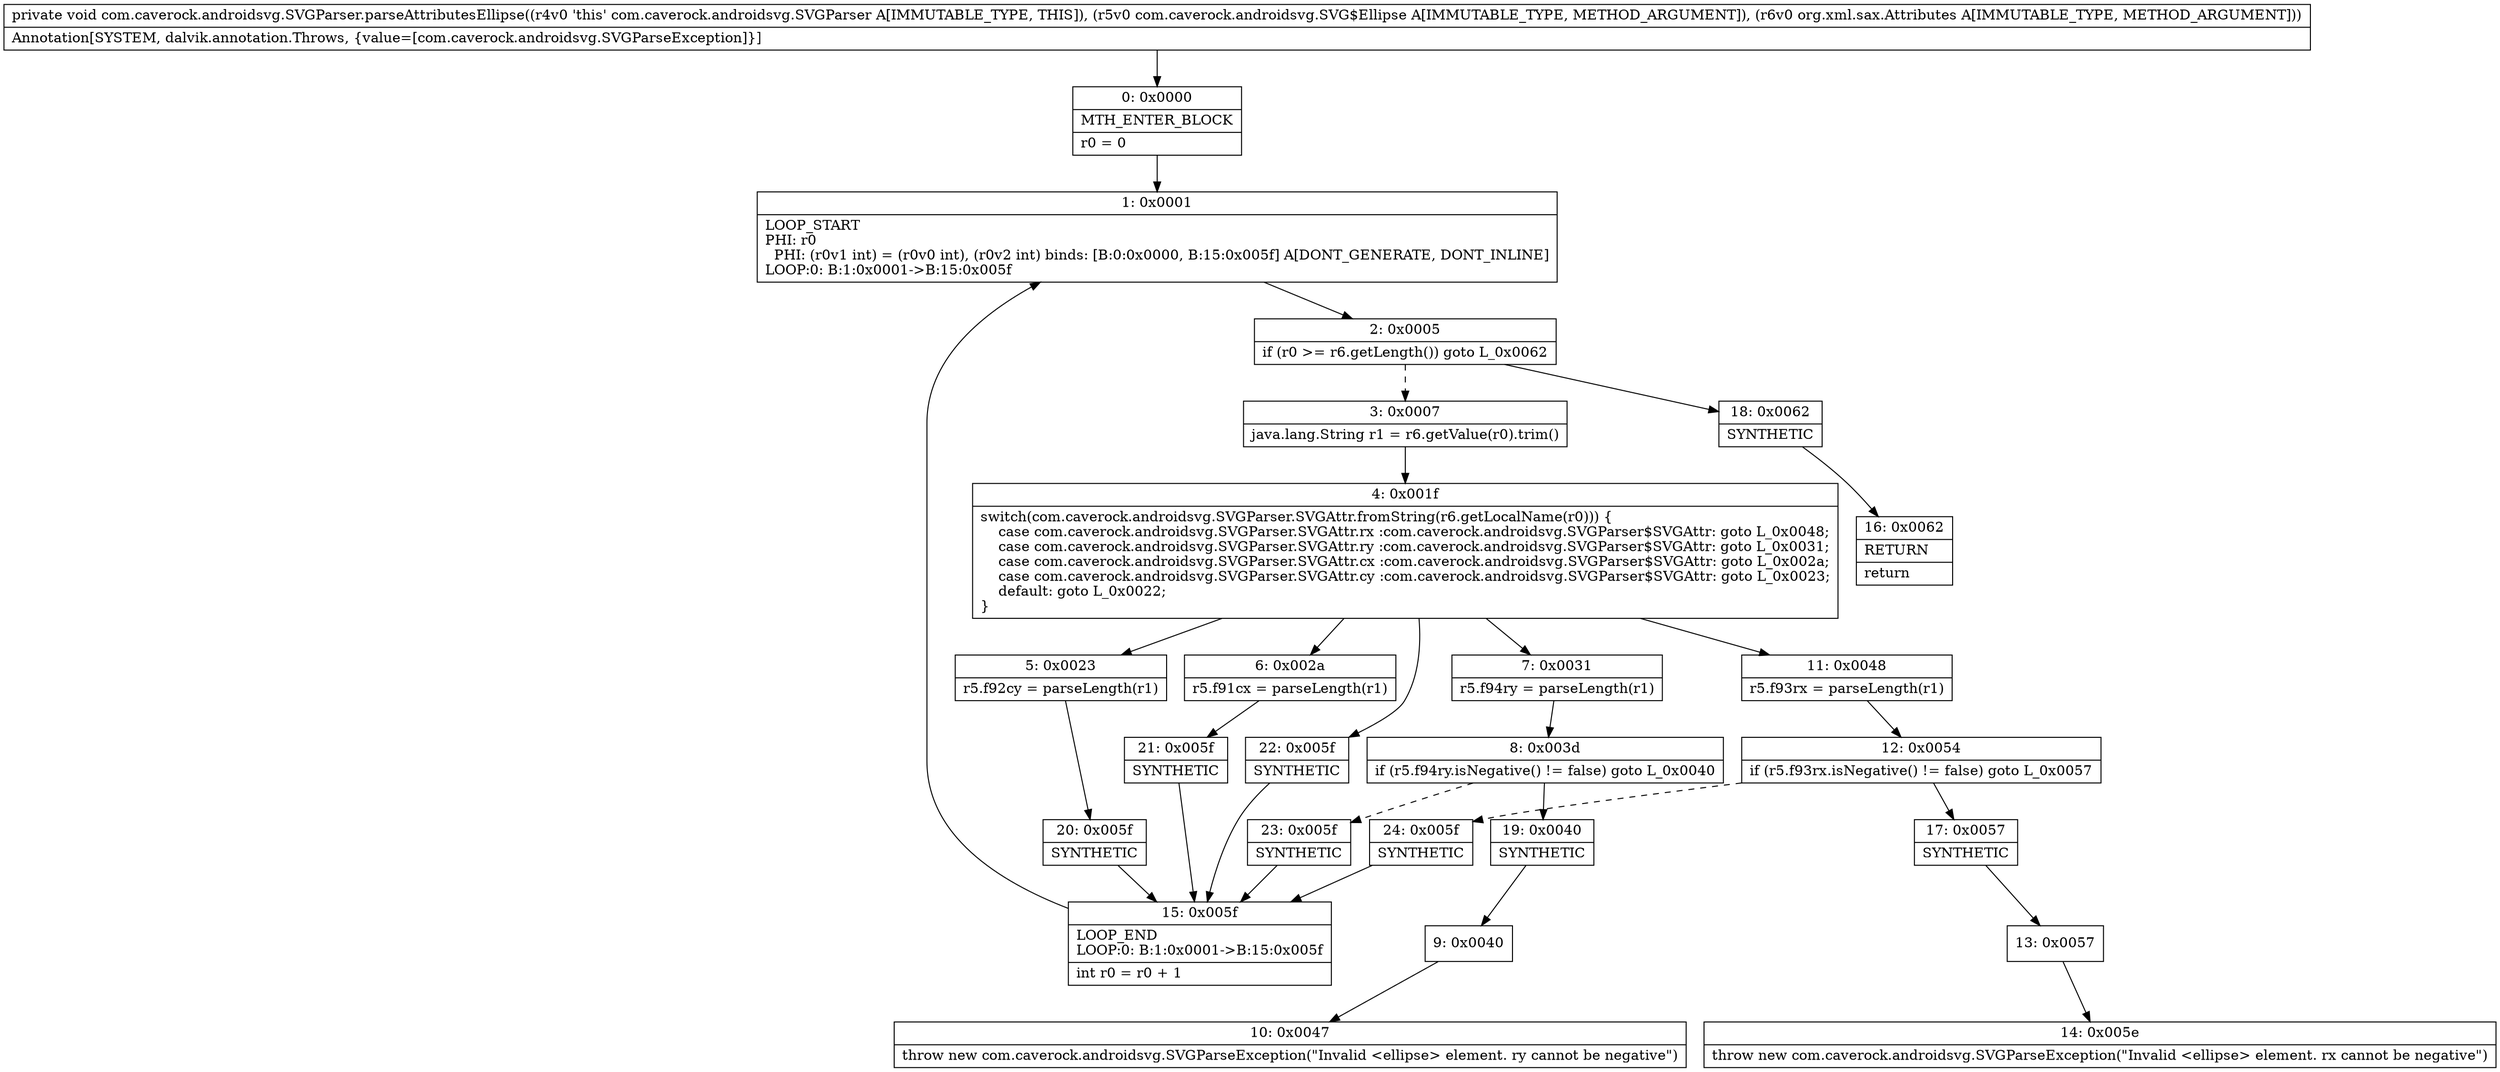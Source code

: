 digraph "CFG forcom.caverock.androidsvg.SVGParser.parseAttributesEllipse(Lcom\/caverock\/androidsvg\/SVG$Ellipse;Lorg\/xml\/sax\/Attributes;)V" {
Node_0 [shape=record,label="{0\:\ 0x0000|MTH_ENTER_BLOCK\l|r0 = 0\l}"];
Node_1 [shape=record,label="{1\:\ 0x0001|LOOP_START\lPHI: r0 \l  PHI: (r0v1 int) = (r0v0 int), (r0v2 int) binds: [B:0:0x0000, B:15:0x005f] A[DONT_GENERATE, DONT_INLINE]\lLOOP:0: B:1:0x0001\-\>B:15:0x005f\l}"];
Node_2 [shape=record,label="{2\:\ 0x0005|if (r0 \>= r6.getLength()) goto L_0x0062\l}"];
Node_3 [shape=record,label="{3\:\ 0x0007|java.lang.String r1 = r6.getValue(r0).trim()\l}"];
Node_4 [shape=record,label="{4\:\ 0x001f|switch(com.caverock.androidsvg.SVGParser.SVGAttr.fromString(r6.getLocalName(r0))) \{\l    case com.caverock.androidsvg.SVGParser.SVGAttr.rx :com.caverock.androidsvg.SVGParser$SVGAttr: goto L_0x0048;\l    case com.caverock.androidsvg.SVGParser.SVGAttr.ry :com.caverock.androidsvg.SVGParser$SVGAttr: goto L_0x0031;\l    case com.caverock.androidsvg.SVGParser.SVGAttr.cx :com.caverock.androidsvg.SVGParser$SVGAttr: goto L_0x002a;\l    case com.caverock.androidsvg.SVGParser.SVGAttr.cy :com.caverock.androidsvg.SVGParser$SVGAttr: goto L_0x0023;\l    default: goto L_0x0022;\l\}\l}"];
Node_5 [shape=record,label="{5\:\ 0x0023|r5.f92cy = parseLength(r1)\l}"];
Node_6 [shape=record,label="{6\:\ 0x002a|r5.f91cx = parseLength(r1)\l}"];
Node_7 [shape=record,label="{7\:\ 0x0031|r5.f94ry = parseLength(r1)\l}"];
Node_8 [shape=record,label="{8\:\ 0x003d|if (r5.f94ry.isNegative() != false) goto L_0x0040\l}"];
Node_9 [shape=record,label="{9\:\ 0x0040}"];
Node_10 [shape=record,label="{10\:\ 0x0047|throw new com.caverock.androidsvg.SVGParseException(\"Invalid \<ellipse\> element. ry cannot be negative\")\l}"];
Node_11 [shape=record,label="{11\:\ 0x0048|r5.f93rx = parseLength(r1)\l}"];
Node_12 [shape=record,label="{12\:\ 0x0054|if (r5.f93rx.isNegative() != false) goto L_0x0057\l}"];
Node_13 [shape=record,label="{13\:\ 0x0057}"];
Node_14 [shape=record,label="{14\:\ 0x005e|throw new com.caverock.androidsvg.SVGParseException(\"Invalid \<ellipse\> element. rx cannot be negative\")\l}"];
Node_15 [shape=record,label="{15\:\ 0x005f|LOOP_END\lLOOP:0: B:1:0x0001\-\>B:15:0x005f\l|int r0 = r0 + 1\l}"];
Node_16 [shape=record,label="{16\:\ 0x0062|RETURN\l|return\l}"];
Node_17 [shape=record,label="{17\:\ 0x0057|SYNTHETIC\l}"];
Node_18 [shape=record,label="{18\:\ 0x0062|SYNTHETIC\l}"];
Node_19 [shape=record,label="{19\:\ 0x0040|SYNTHETIC\l}"];
Node_20 [shape=record,label="{20\:\ 0x005f|SYNTHETIC\l}"];
Node_21 [shape=record,label="{21\:\ 0x005f|SYNTHETIC\l}"];
Node_22 [shape=record,label="{22\:\ 0x005f|SYNTHETIC\l}"];
Node_23 [shape=record,label="{23\:\ 0x005f|SYNTHETIC\l}"];
Node_24 [shape=record,label="{24\:\ 0x005f|SYNTHETIC\l}"];
MethodNode[shape=record,label="{private void com.caverock.androidsvg.SVGParser.parseAttributesEllipse((r4v0 'this' com.caverock.androidsvg.SVGParser A[IMMUTABLE_TYPE, THIS]), (r5v0 com.caverock.androidsvg.SVG$Ellipse A[IMMUTABLE_TYPE, METHOD_ARGUMENT]), (r6v0 org.xml.sax.Attributes A[IMMUTABLE_TYPE, METHOD_ARGUMENT]))  | Annotation[SYSTEM, dalvik.annotation.Throws, \{value=[com.caverock.androidsvg.SVGParseException]\}]\l}"];
MethodNode -> Node_0;
Node_0 -> Node_1;
Node_1 -> Node_2;
Node_2 -> Node_3[style=dashed];
Node_2 -> Node_18;
Node_3 -> Node_4;
Node_4 -> Node_5;
Node_4 -> Node_6;
Node_4 -> Node_7;
Node_4 -> Node_11;
Node_4 -> Node_22;
Node_5 -> Node_20;
Node_6 -> Node_21;
Node_7 -> Node_8;
Node_8 -> Node_19;
Node_8 -> Node_23[style=dashed];
Node_9 -> Node_10;
Node_11 -> Node_12;
Node_12 -> Node_17;
Node_12 -> Node_24[style=dashed];
Node_13 -> Node_14;
Node_15 -> Node_1;
Node_17 -> Node_13;
Node_18 -> Node_16;
Node_19 -> Node_9;
Node_20 -> Node_15;
Node_21 -> Node_15;
Node_22 -> Node_15;
Node_23 -> Node_15;
Node_24 -> Node_15;
}

